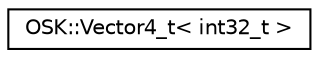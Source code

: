 digraph "Representación gráfica de la clase"
{
 // INTERACTIVE_SVG=YES
 // LATEX_PDF_SIZE
  edge [fontname="Helvetica",fontsize="10",labelfontname="Helvetica",labelfontsize="10"];
  node [fontname="Helvetica",fontsize="10",shape=record];
  rankdir="LR";
  Node0 [label="OSK::Vector4_t\< int32_t \>",height=0.2,width=0.4,color="black", fillcolor="white", style="filled",URL="$class_o_s_k_1_1_vector4__t.html",tooltip=" "];
}
